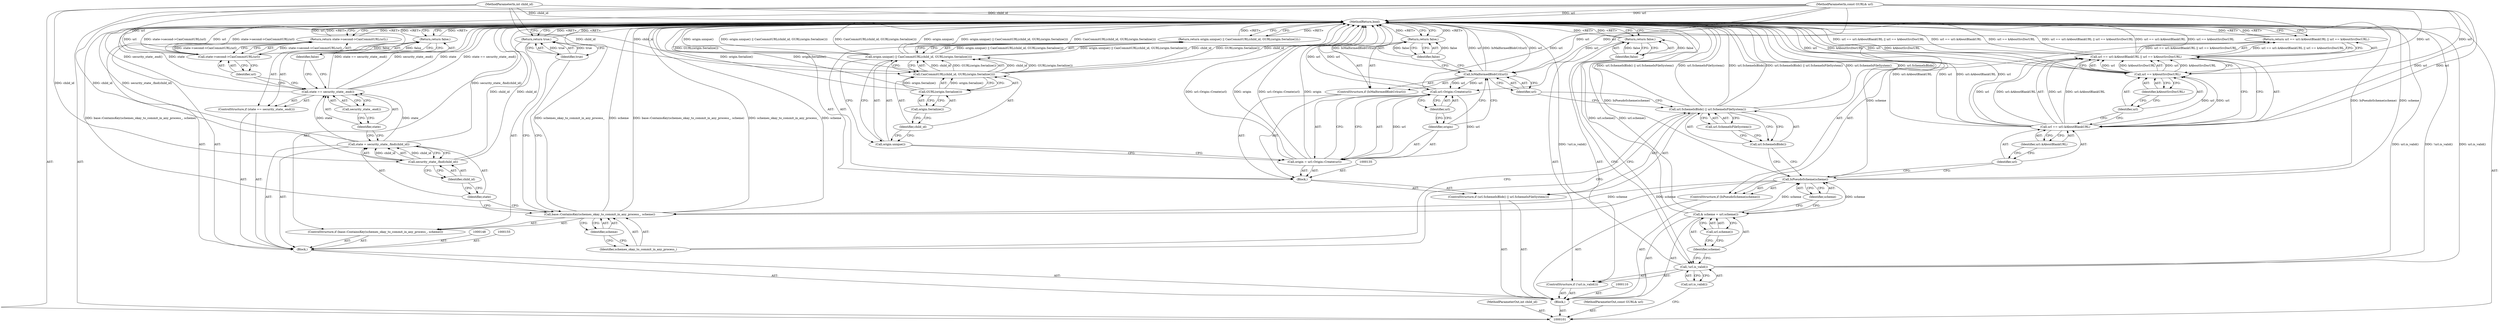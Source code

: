 digraph "1_Chrome_2078096efde1976b0fa9c820df90cedbfb2b13bc" {
"1000169" [label="(MethodReturn,bool)"];
"1000102" [label="(MethodParameterIn,int child_id)"];
"1000254" [label="(MethodParameterOut,int child_id)"];
"1000125" [label="(ControlStructure,if (url.SchemeIsBlob() || url.SchemeIsFileSystem()))"];
"1000128" [label="(Call,url.SchemeIsFileSystem())"];
"1000126" [label="(Call,url.SchemeIsBlob() || url.SchemeIsFileSystem())"];
"1000127" [label="(Call,url.SchemeIsBlob())"];
"1000132" [label="(Identifier,url)"];
"1000130" [label="(ControlStructure,if (IsMalformedBlobUrl(url)))"];
"1000131" [label="(Call,IsMalformedBlobUrl(url))"];
"1000134" [label="(Identifier,false)"];
"1000133" [label="(Return,return false;)"];
"1000136" [label="(Call,origin = url::Origin::Create(url))"];
"1000137" [label="(Identifier,origin)"];
"1000138" [label="(Call,url::Origin::Create(url))"];
"1000139" [label="(Identifier,url)"];
"1000129" [label="(Block,)"];
"1000141" [label="(Call,origin.unique() || CanCommitURL(child_id, GURL(origin.Serialize())))"];
"1000142" [label="(Call,origin.unique())"];
"1000143" [label="(Call,CanCommitURL(child_id, GURL(origin.Serialize())))"];
"1000140" [label="(Return,return origin.unique() || CanCommitURL(child_id, GURL(origin.Serialize()));)"];
"1000144" [label="(Identifier,child_id)"];
"1000145" [label="(Call,GURL(origin.Serialize()))"];
"1000146" [label="(Call,origin.Serialize())"];
"1000103" [label="(MethodParameterIn,const GURL& url)"];
"1000255" [label="(MethodParameterOut,const GURL& url)"];
"1000104" [label="(Block,)"];
"1000151" [label="(Identifier,schemes_okay_to_commit_in_any_process_)"];
"1000149" [label="(ControlStructure,if (base::ContainsKey(schemes_okay_to_commit_in_any_process_, scheme)))"];
"1000152" [label="(Identifier,scheme)"];
"1000150" [label="(Call,base::ContainsKey(schemes_okay_to_commit_in_any_process_, scheme))"];
"1000154" [label="(Identifier,true)"];
"1000153" [label="(Return,return true;)"];
"1000156" [label="(Call,state = security_state_.find(child_id))"];
"1000157" [label="(Identifier,state)"];
"1000158" [label="(Call,security_state_.find(child_id))"];
"1000147" [label="(Block,)"];
"1000159" [label="(Identifier,child_id)"];
"1000163" [label="(Call,security_state_.end())"];
"1000160" [label="(ControlStructure,if (state == security_state_.end()))"];
"1000161" [label="(Call,state == security_state_.end())"];
"1000162" [label="(Identifier,state)"];
"1000165" [label="(Identifier,false)"];
"1000164" [label="(Return,return false;)"];
"1000167" [label="(Call,state->second->CanCommitURL(url))"];
"1000168" [label="(Identifier,url)"];
"1000166" [label="(Return,return state->second->CanCommitURL(url);)"];
"1000105" [label="(ControlStructure,if (!url.is_valid()))"];
"1000106" [label="(Call,!url.is_valid())"];
"1000107" [label="(Call,url.is_valid())"];
"1000109" [label="(Identifier,false)"];
"1000108" [label="(Return,return false;)"];
"1000111" [label="(Call,& scheme = url.scheme())"];
"1000112" [label="(Identifier,scheme)"];
"1000113" [label="(Call,url.scheme())"];
"1000114" [label="(ControlStructure,if (IsPseudoScheme(scheme)))"];
"1000116" [label="(Identifier,scheme)"];
"1000115" [label="(Call,IsPseudoScheme(scheme))"];
"1000118" [label="(Call,url == url::kAboutBlankURL || url == kAboutSrcDocURL)"];
"1000119" [label="(Call,url == url::kAboutBlankURL)"];
"1000120" [label="(Identifier,url)"];
"1000121" [label="(Identifier,url::kAboutBlankURL)"];
"1000117" [label="(Return,return url == url::kAboutBlankURL || url == kAboutSrcDocURL;)"];
"1000122" [label="(Call,url == kAboutSrcDocURL)"];
"1000123" [label="(Identifier,url)"];
"1000124" [label="(Identifier,kAboutSrcDocURL)"];
"1000169" -> "1000101"  [label="AST: "];
"1000169" -> "1000108"  [label="CFG: "];
"1000169" -> "1000117"  [label="CFG: "];
"1000169" -> "1000133"  [label="CFG: "];
"1000169" -> "1000140"  [label="CFG: "];
"1000169" -> "1000153"  [label="CFG: "];
"1000169" -> "1000164"  [label="CFG: "];
"1000169" -> "1000166"  [label="CFG: "];
"1000158" -> "1000169"  [label="DDG: child_id"];
"1000141" -> "1000169"  [label="DDG: origin.unique()"];
"1000141" -> "1000169"  [label="DDG: origin.unique() || CanCommitURL(child_id, GURL(origin.Serialize()))"];
"1000141" -> "1000169"  [label="DDG: CanCommitURL(child_id, GURL(origin.Serialize()))"];
"1000150" -> "1000169"  [label="DDG: scheme"];
"1000150" -> "1000169"  [label="DDG: base::ContainsKey(schemes_okay_to_commit_in_any_process_, scheme)"];
"1000150" -> "1000169"  [label="DDG: schemes_okay_to_commit_in_any_process_"];
"1000126" -> "1000169"  [label="DDG: url.SchemeIsBlob()"];
"1000126" -> "1000169"  [label="DDG: url.SchemeIsBlob() || url.SchemeIsFileSystem()"];
"1000126" -> "1000169"  [label="DDG: url.SchemeIsFileSystem()"];
"1000118" -> "1000169"  [label="DDG: url == url::kAboutBlankURL || url == kAboutSrcDocURL"];
"1000118" -> "1000169"  [label="DDG: url == url::kAboutBlankURL"];
"1000118" -> "1000169"  [label="DDG: url == kAboutSrcDocURL"];
"1000102" -> "1000169"  [label="DDG: child_id"];
"1000167" -> "1000169"  [label="DDG: url"];
"1000167" -> "1000169"  [label="DDG: state->second->CanCommitURL(url)"];
"1000106" -> "1000169"  [label="DDG: url.is_valid()"];
"1000106" -> "1000169"  [label="DDG: !url.is_valid()"];
"1000122" -> "1000169"  [label="DDG: url"];
"1000122" -> "1000169"  [label="DDG: kAboutSrcDocURL"];
"1000131" -> "1000169"  [label="DDG: url"];
"1000131" -> "1000169"  [label="DDG: IsMalformedBlobUrl(url)"];
"1000138" -> "1000169"  [label="DDG: url"];
"1000143" -> "1000169"  [label="DDG: child_id"];
"1000143" -> "1000169"  [label="DDG: GURL(origin.Serialize())"];
"1000156" -> "1000169"  [label="DDG: security_state_.find(child_id)"];
"1000103" -> "1000169"  [label="DDG: url"];
"1000115" -> "1000169"  [label="DDG: IsPseudoScheme(scheme)"];
"1000115" -> "1000169"  [label="DDG: scheme"];
"1000119" -> "1000169"  [label="DDG: url::kAboutBlankURL"];
"1000119" -> "1000169"  [label="DDG: url"];
"1000111" -> "1000169"  [label="DDG: url.scheme()"];
"1000136" -> "1000169"  [label="DDG: url::Origin::Create(url)"];
"1000136" -> "1000169"  [label="DDG: origin"];
"1000161" -> "1000169"  [label="DDG: security_state_.end()"];
"1000161" -> "1000169"  [label="DDG: state"];
"1000161" -> "1000169"  [label="DDG: state == security_state_.end()"];
"1000145" -> "1000169"  [label="DDG: origin.Serialize()"];
"1000153" -> "1000169"  [label="DDG: <RET>"];
"1000133" -> "1000169"  [label="DDG: <RET>"];
"1000108" -> "1000169"  [label="DDG: <RET>"];
"1000140" -> "1000169"  [label="DDG: <RET>"];
"1000166" -> "1000169"  [label="DDG: <RET>"];
"1000164" -> "1000169"  [label="DDG: <RET>"];
"1000117" -> "1000169"  [label="DDG: <RET>"];
"1000102" -> "1000101"  [label="AST: "];
"1000102" -> "1000169"  [label="DDG: child_id"];
"1000102" -> "1000143"  [label="DDG: child_id"];
"1000102" -> "1000158"  [label="DDG: child_id"];
"1000254" -> "1000101"  [label="AST: "];
"1000125" -> "1000104"  [label="AST: "];
"1000126" -> "1000125"  [label="AST: "];
"1000129" -> "1000125"  [label="AST: "];
"1000128" -> "1000126"  [label="AST: "];
"1000128" -> "1000127"  [label="CFG: "];
"1000126" -> "1000128"  [label="CFG: "];
"1000126" -> "1000125"  [label="AST: "];
"1000126" -> "1000127"  [label="CFG: "];
"1000126" -> "1000128"  [label="CFG: "];
"1000127" -> "1000126"  [label="AST: "];
"1000128" -> "1000126"  [label="AST: "];
"1000132" -> "1000126"  [label="CFG: "];
"1000151" -> "1000126"  [label="CFG: "];
"1000126" -> "1000169"  [label="DDG: url.SchemeIsBlob()"];
"1000126" -> "1000169"  [label="DDG: url.SchemeIsBlob() || url.SchemeIsFileSystem()"];
"1000126" -> "1000169"  [label="DDG: url.SchemeIsFileSystem()"];
"1000127" -> "1000126"  [label="AST: "];
"1000127" -> "1000115"  [label="CFG: "];
"1000128" -> "1000127"  [label="CFG: "];
"1000126" -> "1000127"  [label="CFG: "];
"1000132" -> "1000131"  [label="AST: "];
"1000132" -> "1000126"  [label="CFG: "];
"1000131" -> "1000132"  [label="CFG: "];
"1000130" -> "1000129"  [label="AST: "];
"1000131" -> "1000130"  [label="AST: "];
"1000133" -> "1000130"  [label="AST: "];
"1000131" -> "1000130"  [label="AST: "];
"1000131" -> "1000132"  [label="CFG: "];
"1000132" -> "1000131"  [label="AST: "];
"1000134" -> "1000131"  [label="CFG: "];
"1000137" -> "1000131"  [label="CFG: "];
"1000131" -> "1000169"  [label="DDG: url"];
"1000131" -> "1000169"  [label="DDG: IsMalformedBlobUrl(url)"];
"1000103" -> "1000131"  [label="DDG: url"];
"1000131" -> "1000138"  [label="DDG: url"];
"1000134" -> "1000133"  [label="AST: "];
"1000134" -> "1000131"  [label="CFG: "];
"1000133" -> "1000134"  [label="CFG: "];
"1000134" -> "1000133"  [label="DDG: false"];
"1000133" -> "1000130"  [label="AST: "];
"1000133" -> "1000134"  [label="CFG: "];
"1000134" -> "1000133"  [label="AST: "];
"1000169" -> "1000133"  [label="CFG: "];
"1000133" -> "1000169"  [label="DDG: <RET>"];
"1000134" -> "1000133"  [label="DDG: false"];
"1000136" -> "1000129"  [label="AST: "];
"1000136" -> "1000138"  [label="CFG: "];
"1000137" -> "1000136"  [label="AST: "];
"1000138" -> "1000136"  [label="AST: "];
"1000142" -> "1000136"  [label="CFG: "];
"1000136" -> "1000169"  [label="DDG: url::Origin::Create(url)"];
"1000136" -> "1000169"  [label="DDG: origin"];
"1000138" -> "1000136"  [label="DDG: url"];
"1000137" -> "1000136"  [label="AST: "];
"1000137" -> "1000131"  [label="CFG: "];
"1000139" -> "1000137"  [label="CFG: "];
"1000138" -> "1000136"  [label="AST: "];
"1000138" -> "1000139"  [label="CFG: "];
"1000139" -> "1000138"  [label="AST: "];
"1000136" -> "1000138"  [label="CFG: "];
"1000138" -> "1000169"  [label="DDG: url"];
"1000138" -> "1000136"  [label="DDG: url"];
"1000131" -> "1000138"  [label="DDG: url"];
"1000103" -> "1000138"  [label="DDG: url"];
"1000139" -> "1000138"  [label="AST: "];
"1000139" -> "1000137"  [label="CFG: "];
"1000138" -> "1000139"  [label="CFG: "];
"1000129" -> "1000125"  [label="AST: "];
"1000130" -> "1000129"  [label="AST: "];
"1000135" -> "1000129"  [label="AST: "];
"1000136" -> "1000129"  [label="AST: "];
"1000140" -> "1000129"  [label="AST: "];
"1000141" -> "1000140"  [label="AST: "];
"1000141" -> "1000142"  [label="CFG: "];
"1000141" -> "1000143"  [label="CFG: "];
"1000142" -> "1000141"  [label="AST: "];
"1000143" -> "1000141"  [label="AST: "];
"1000140" -> "1000141"  [label="CFG: "];
"1000141" -> "1000169"  [label="DDG: origin.unique()"];
"1000141" -> "1000169"  [label="DDG: origin.unique() || CanCommitURL(child_id, GURL(origin.Serialize()))"];
"1000141" -> "1000169"  [label="DDG: CanCommitURL(child_id, GURL(origin.Serialize()))"];
"1000141" -> "1000140"  [label="DDG: origin.unique() || CanCommitURL(child_id, GURL(origin.Serialize()))"];
"1000143" -> "1000141"  [label="DDG: child_id"];
"1000143" -> "1000141"  [label="DDG: GURL(origin.Serialize())"];
"1000142" -> "1000141"  [label="AST: "];
"1000142" -> "1000136"  [label="CFG: "];
"1000144" -> "1000142"  [label="CFG: "];
"1000141" -> "1000142"  [label="CFG: "];
"1000143" -> "1000141"  [label="AST: "];
"1000143" -> "1000145"  [label="CFG: "];
"1000144" -> "1000143"  [label="AST: "];
"1000145" -> "1000143"  [label="AST: "];
"1000141" -> "1000143"  [label="CFG: "];
"1000143" -> "1000169"  [label="DDG: child_id"];
"1000143" -> "1000169"  [label="DDG: GURL(origin.Serialize())"];
"1000143" -> "1000141"  [label="DDG: child_id"];
"1000143" -> "1000141"  [label="DDG: GURL(origin.Serialize())"];
"1000102" -> "1000143"  [label="DDG: child_id"];
"1000145" -> "1000143"  [label="DDG: origin.Serialize()"];
"1000140" -> "1000129"  [label="AST: "];
"1000140" -> "1000141"  [label="CFG: "];
"1000141" -> "1000140"  [label="AST: "];
"1000169" -> "1000140"  [label="CFG: "];
"1000140" -> "1000169"  [label="DDG: <RET>"];
"1000141" -> "1000140"  [label="DDG: origin.unique() || CanCommitURL(child_id, GURL(origin.Serialize()))"];
"1000144" -> "1000143"  [label="AST: "];
"1000144" -> "1000142"  [label="CFG: "];
"1000146" -> "1000144"  [label="CFG: "];
"1000145" -> "1000143"  [label="AST: "];
"1000145" -> "1000146"  [label="CFG: "];
"1000146" -> "1000145"  [label="AST: "];
"1000143" -> "1000145"  [label="CFG: "];
"1000145" -> "1000169"  [label="DDG: origin.Serialize()"];
"1000145" -> "1000143"  [label="DDG: origin.Serialize()"];
"1000146" -> "1000145"  [label="AST: "];
"1000146" -> "1000144"  [label="CFG: "];
"1000145" -> "1000146"  [label="CFG: "];
"1000103" -> "1000101"  [label="AST: "];
"1000103" -> "1000169"  [label="DDG: url"];
"1000103" -> "1000119"  [label="DDG: url"];
"1000103" -> "1000122"  [label="DDG: url"];
"1000103" -> "1000131"  [label="DDG: url"];
"1000103" -> "1000138"  [label="DDG: url"];
"1000103" -> "1000167"  [label="DDG: url"];
"1000255" -> "1000101"  [label="AST: "];
"1000104" -> "1000101"  [label="AST: "];
"1000105" -> "1000104"  [label="AST: "];
"1000110" -> "1000104"  [label="AST: "];
"1000111" -> "1000104"  [label="AST: "];
"1000114" -> "1000104"  [label="AST: "];
"1000125" -> "1000104"  [label="AST: "];
"1000147" -> "1000104"  [label="AST: "];
"1000151" -> "1000150"  [label="AST: "];
"1000151" -> "1000126"  [label="CFG: "];
"1000152" -> "1000151"  [label="CFG: "];
"1000149" -> "1000147"  [label="AST: "];
"1000150" -> "1000149"  [label="AST: "];
"1000153" -> "1000149"  [label="AST: "];
"1000152" -> "1000150"  [label="AST: "];
"1000152" -> "1000151"  [label="CFG: "];
"1000150" -> "1000152"  [label="CFG: "];
"1000150" -> "1000149"  [label="AST: "];
"1000150" -> "1000152"  [label="CFG: "];
"1000151" -> "1000150"  [label="AST: "];
"1000152" -> "1000150"  [label="AST: "];
"1000154" -> "1000150"  [label="CFG: "];
"1000157" -> "1000150"  [label="CFG: "];
"1000150" -> "1000169"  [label="DDG: scheme"];
"1000150" -> "1000169"  [label="DDG: base::ContainsKey(schemes_okay_to_commit_in_any_process_, scheme)"];
"1000150" -> "1000169"  [label="DDG: schemes_okay_to_commit_in_any_process_"];
"1000115" -> "1000150"  [label="DDG: scheme"];
"1000154" -> "1000153"  [label="AST: "];
"1000154" -> "1000150"  [label="CFG: "];
"1000153" -> "1000154"  [label="CFG: "];
"1000154" -> "1000153"  [label="DDG: true"];
"1000153" -> "1000149"  [label="AST: "];
"1000153" -> "1000154"  [label="CFG: "];
"1000154" -> "1000153"  [label="AST: "];
"1000169" -> "1000153"  [label="CFG: "];
"1000153" -> "1000169"  [label="DDG: <RET>"];
"1000154" -> "1000153"  [label="DDG: true"];
"1000156" -> "1000147"  [label="AST: "];
"1000156" -> "1000158"  [label="CFG: "];
"1000157" -> "1000156"  [label="AST: "];
"1000158" -> "1000156"  [label="AST: "];
"1000162" -> "1000156"  [label="CFG: "];
"1000156" -> "1000169"  [label="DDG: security_state_.find(child_id)"];
"1000158" -> "1000156"  [label="DDG: child_id"];
"1000156" -> "1000161"  [label="DDG: state"];
"1000157" -> "1000156"  [label="AST: "];
"1000157" -> "1000150"  [label="CFG: "];
"1000159" -> "1000157"  [label="CFG: "];
"1000158" -> "1000156"  [label="AST: "];
"1000158" -> "1000159"  [label="CFG: "];
"1000159" -> "1000158"  [label="AST: "];
"1000156" -> "1000158"  [label="CFG: "];
"1000158" -> "1000169"  [label="DDG: child_id"];
"1000158" -> "1000156"  [label="DDG: child_id"];
"1000102" -> "1000158"  [label="DDG: child_id"];
"1000147" -> "1000104"  [label="AST: "];
"1000148" -> "1000147"  [label="AST: "];
"1000149" -> "1000147"  [label="AST: "];
"1000155" -> "1000147"  [label="AST: "];
"1000156" -> "1000147"  [label="AST: "];
"1000160" -> "1000147"  [label="AST: "];
"1000166" -> "1000147"  [label="AST: "];
"1000159" -> "1000158"  [label="AST: "];
"1000159" -> "1000157"  [label="CFG: "];
"1000158" -> "1000159"  [label="CFG: "];
"1000163" -> "1000161"  [label="AST: "];
"1000163" -> "1000162"  [label="CFG: "];
"1000161" -> "1000163"  [label="CFG: "];
"1000160" -> "1000147"  [label="AST: "];
"1000161" -> "1000160"  [label="AST: "];
"1000164" -> "1000160"  [label="AST: "];
"1000161" -> "1000160"  [label="AST: "];
"1000161" -> "1000163"  [label="CFG: "];
"1000162" -> "1000161"  [label="AST: "];
"1000163" -> "1000161"  [label="AST: "];
"1000165" -> "1000161"  [label="CFG: "];
"1000168" -> "1000161"  [label="CFG: "];
"1000161" -> "1000169"  [label="DDG: security_state_.end()"];
"1000161" -> "1000169"  [label="DDG: state"];
"1000161" -> "1000169"  [label="DDG: state == security_state_.end()"];
"1000156" -> "1000161"  [label="DDG: state"];
"1000162" -> "1000161"  [label="AST: "];
"1000162" -> "1000156"  [label="CFG: "];
"1000163" -> "1000162"  [label="CFG: "];
"1000165" -> "1000164"  [label="AST: "];
"1000165" -> "1000161"  [label="CFG: "];
"1000164" -> "1000165"  [label="CFG: "];
"1000165" -> "1000164"  [label="DDG: false"];
"1000164" -> "1000160"  [label="AST: "];
"1000164" -> "1000165"  [label="CFG: "];
"1000165" -> "1000164"  [label="AST: "];
"1000169" -> "1000164"  [label="CFG: "];
"1000164" -> "1000169"  [label="DDG: <RET>"];
"1000165" -> "1000164"  [label="DDG: false"];
"1000167" -> "1000166"  [label="AST: "];
"1000167" -> "1000168"  [label="CFG: "];
"1000168" -> "1000167"  [label="AST: "];
"1000166" -> "1000167"  [label="CFG: "];
"1000167" -> "1000169"  [label="DDG: url"];
"1000167" -> "1000169"  [label="DDG: state->second->CanCommitURL(url)"];
"1000167" -> "1000166"  [label="DDG: state->second->CanCommitURL(url)"];
"1000103" -> "1000167"  [label="DDG: url"];
"1000168" -> "1000167"  [label="AST: "];
"1000168" -> "1000161"  [label="CFG: "];
"1000167" -> "1000168"  [label="CFG: "];
"1000166" -> "1000147"  [label="AST: "];
"1000166" -> "1000167"  [label="CFG: "];
"1000167" -> "1000166"  [label="AST: "];
"1000169" -> "1000166"  [label="CFG: "];
"1000166" -> "1000169"  [label="DDG: <RET>"];
"1000167" -> "1000166"  [label="DDG: state->second->CanCommitURL(url)"];
"1000105" -> "1000104"  [label="AST: "];
"1000106" -> "1000105"  [label="AST: "];
"1000108" -> "1000105"  [label="AST: "];
"1000106" -> "1000105"  [label="AST: "];
"1000106" -> "1000107"  [label="CFG: "];
"1000107" -> "1000106"  [label="AST: "];
"1000109" -> "1000106"  [label="CFG: "];
"1000112" -> "1000106"  [label="CFG: "];
"1000106" -> "1000169"  [label="DDG: url.is_valid()"];
"1000106" -> "1000169"  [label="DDG: !url.is_valid()"];
"1000107" -> "1000106"  [label="AST: "];
"1000107" -> "1000101"  [label="CFG: "];
"1000106" -> "1000107"  [label="CFG: "];
"1000109" -> "1000108"  [label="AST: "];
"1000109" -> "1000106"  [label="CFG: "];
"1000108" -> "1000109"  [label="CFG: "];
"1000109" -> "1000108"  [label="DDG: false"];
"1000108" -> "1000105"  [label="AST: "];
"1000108" -> "1000109"  [label="CFG: "];
"1000109" -> "1000108"  [label="AST: "];
"1000169" -> "1000108"  [label="CFG: "];
"1000108" -> "1000169"  [label="DDG: <RET>"];
"1000109" -> "1000108"  [label="DDG: false"];
"1000111" -> "1000104"  [label="AST: "];
"1000111" -> "1000113"  [label="CFG: "];
"1000112" -> "1000111"  [label="AST: "];
"1000113" -> "1000111"  [label="AST: "];
"1000116" -> "1000111"  [label="CFG: "];
"1000111" -> "1000169"  [label="DDG: url.scheme()"];
"1000111" -> "1000115"  [label="DDG: scheme"];
"1000112" -> "1000111"  [label="AST: "];
"1000112" -> "1000106"  [label="CFG: "];
"1000113" -> "1000112"  [label="CFG: "];
"1000113" -> "1000111"  [label="AST: "];
"1000113" -> "1000112"  [label="CFG: "];
"1000111" -> "1000113"  [label="CFG: "];
"1000114" -> "1000104"  [label="AST: "];
"1000115" -> "1000114"  [label="AST: "];
"1000117" -> "1000114"  [label="AST: "];
"1000116" -> "1000115"  [label="AST: "];
"1000116" -> "1000111"  [label="CFG: "];
"1000115" -> "1000116"  [label="CFG: "];
"1000115" -> "1000114"  [label="AST: "];
"1000115" -> "1000116"  [label="CFG: "];
"1000116" -> "1000115"  [label="AST: "];
"1000120" -> "1000115"  [label="CFG: "];
"1000127" -> "1000115"  [label="CFG: "];
"1000115" -> "1000169"  [label="DDG: IsPseudoScheme(scheme)"];
"1000115" -> "1000169"  [label="DDG: scheme"];
"1000111" -> "1000115"  [label="DDG: scheme"];
"1000115" -> "1000150"  [label="DDG: scheme"];
"1000118" -> "1000117"  [label="AST: "];
"1000118" -> "1000119"  [label="CFG: "];
"1000118" -> "1000122"  [label="CFG: "];
"1000119" -> "1000118"  [label="AST: "];
"1000122" -> "1000118"  [label="AST: "];
"1000117" -> "1000118"  [label="CFG: "];
"1000118" -> "1000169"  [label="DDG: url == url::kAboutBlankURL || url == kAboutSrcDocURL"];
"1000118" -> "1000169"  [label="DDG: url == url::kAboutBlankURL"];
"1000118" -> "1000169"  [label="DDG: url == kAboutSrcDocURL"];
"1000118" -> "1000117"  [label="DDG: url == url::kAboutBlankURL || url == kAboutSrcDocURL"];
"1000119" -> "1000118"  [label="DDG: url"];
"1000119" -> "1000118"  [label="DDG: url::kAboutBlankURL"];
"1000122" -> "1000118"  [label="DDG: url"];
"1000122" -> "1000118"  [label="DDG: kAboutSrcDocURL"];
"1000119" -> "1000118"  [label="AST: "];
"1000119" -> "1000121"  [label="CFG: "];
"1000120" -> "1000119"  [label="AST: "];
"1000121" -> "1000119"  [label="AST: "];
"1000123" -> "1000119"  [label="CFG: "];
"1000118" -> "1000119"  [label="CFG: "];
"1000119" -> "1000169"  [label="DDG: url::kAboutBlankURL"];
"1000119" -> "1000169"  [label="DDG: url"];
"1000119" -> "1000118"  [label="DDG: url"];
"1000119" -> "1000118"  [label="DDG: url::kAboutBlankURL"];
"1000103" -> "1000119"  [label="DDG: url"];
"1000119" -> "1000122"  [label="DDG: url"];
"1000120" -> "1000119"  [label="AST: "];
"1000120" -> "1000115"  [label="CFG: "];
"1000121" -> "1000120"  [label="CFG: "];
"1000121" -> "1000119"  [label="AST: "];
"1000121" -> "1000120"  [label="CFG: "];
"1000119" -> "1000121"  [label="CFG: "];
"1000117" -> "1000114"  [label="AST: "];
"1000117" -> "1000118"  [label="CFG: "];
"1000118" -> "1000117"  [label="AST: "];
"1000169" -> "1000117"  [label="CFG: "];
"1000117" -> "1000169"  [label="DDG: <RET>"];
"1000118" -> "1000117"  [label="DDG: url == url::kAboutBlankURL || url == kAboutSrcDocURL"];
"1000122" -> "1000118"  [label="AST: "];
"1000122" -> "1000124"  [label="CFG: "];
"1000123" -> "1000122"  [label="AST: "];
"1000124" -> "1000122"  [label="AST: "];
"1000118" -> "1000122"  [label="CFG: "];
"1000122" -> "1000169"  [label="DDG: url"];
"1000122" -> "1000169"  [label="DDG: kAboutSrcDocURL"];
"1000122" -> "1000118"  [label="DDG: url"];
"1000122" -> "1000118"  [label="DDG: kAboutSrcDocURL"];
"1000119" -> "1000122"  [label="DDG: url"];
"1000103" -> "1000122"  [label="DDG: url"];
"1000123" -> "1000122"  [label="AST: "];
"1000123" -> "1000119"  [label="CFG: "];
"1000124" -> "1000123"  [label="CFG: "];
"1000124" -> "1000122"  [label="AST: "];
"1000124" -> "1000123"  [label="CFG: "];
"1000122" -> "1000124"  [label="CFG: "];
}

